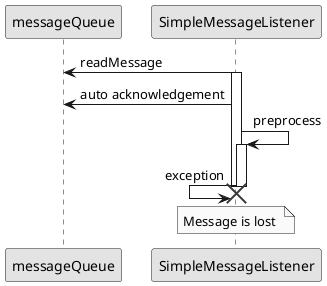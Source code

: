 @startuml
skinparam monochrome true

participant "messageQueue" as mq
participant "SimpleMessageListener" as sml

mq <- sml : readMessage
activate sml
mq <- sml : auto acknowledgement

sml -> sml : preprocess
activate sml

sml <- sml : exception
destroy sml

deactivate sml
note over sml
  Message is lost 
end note

@enduml